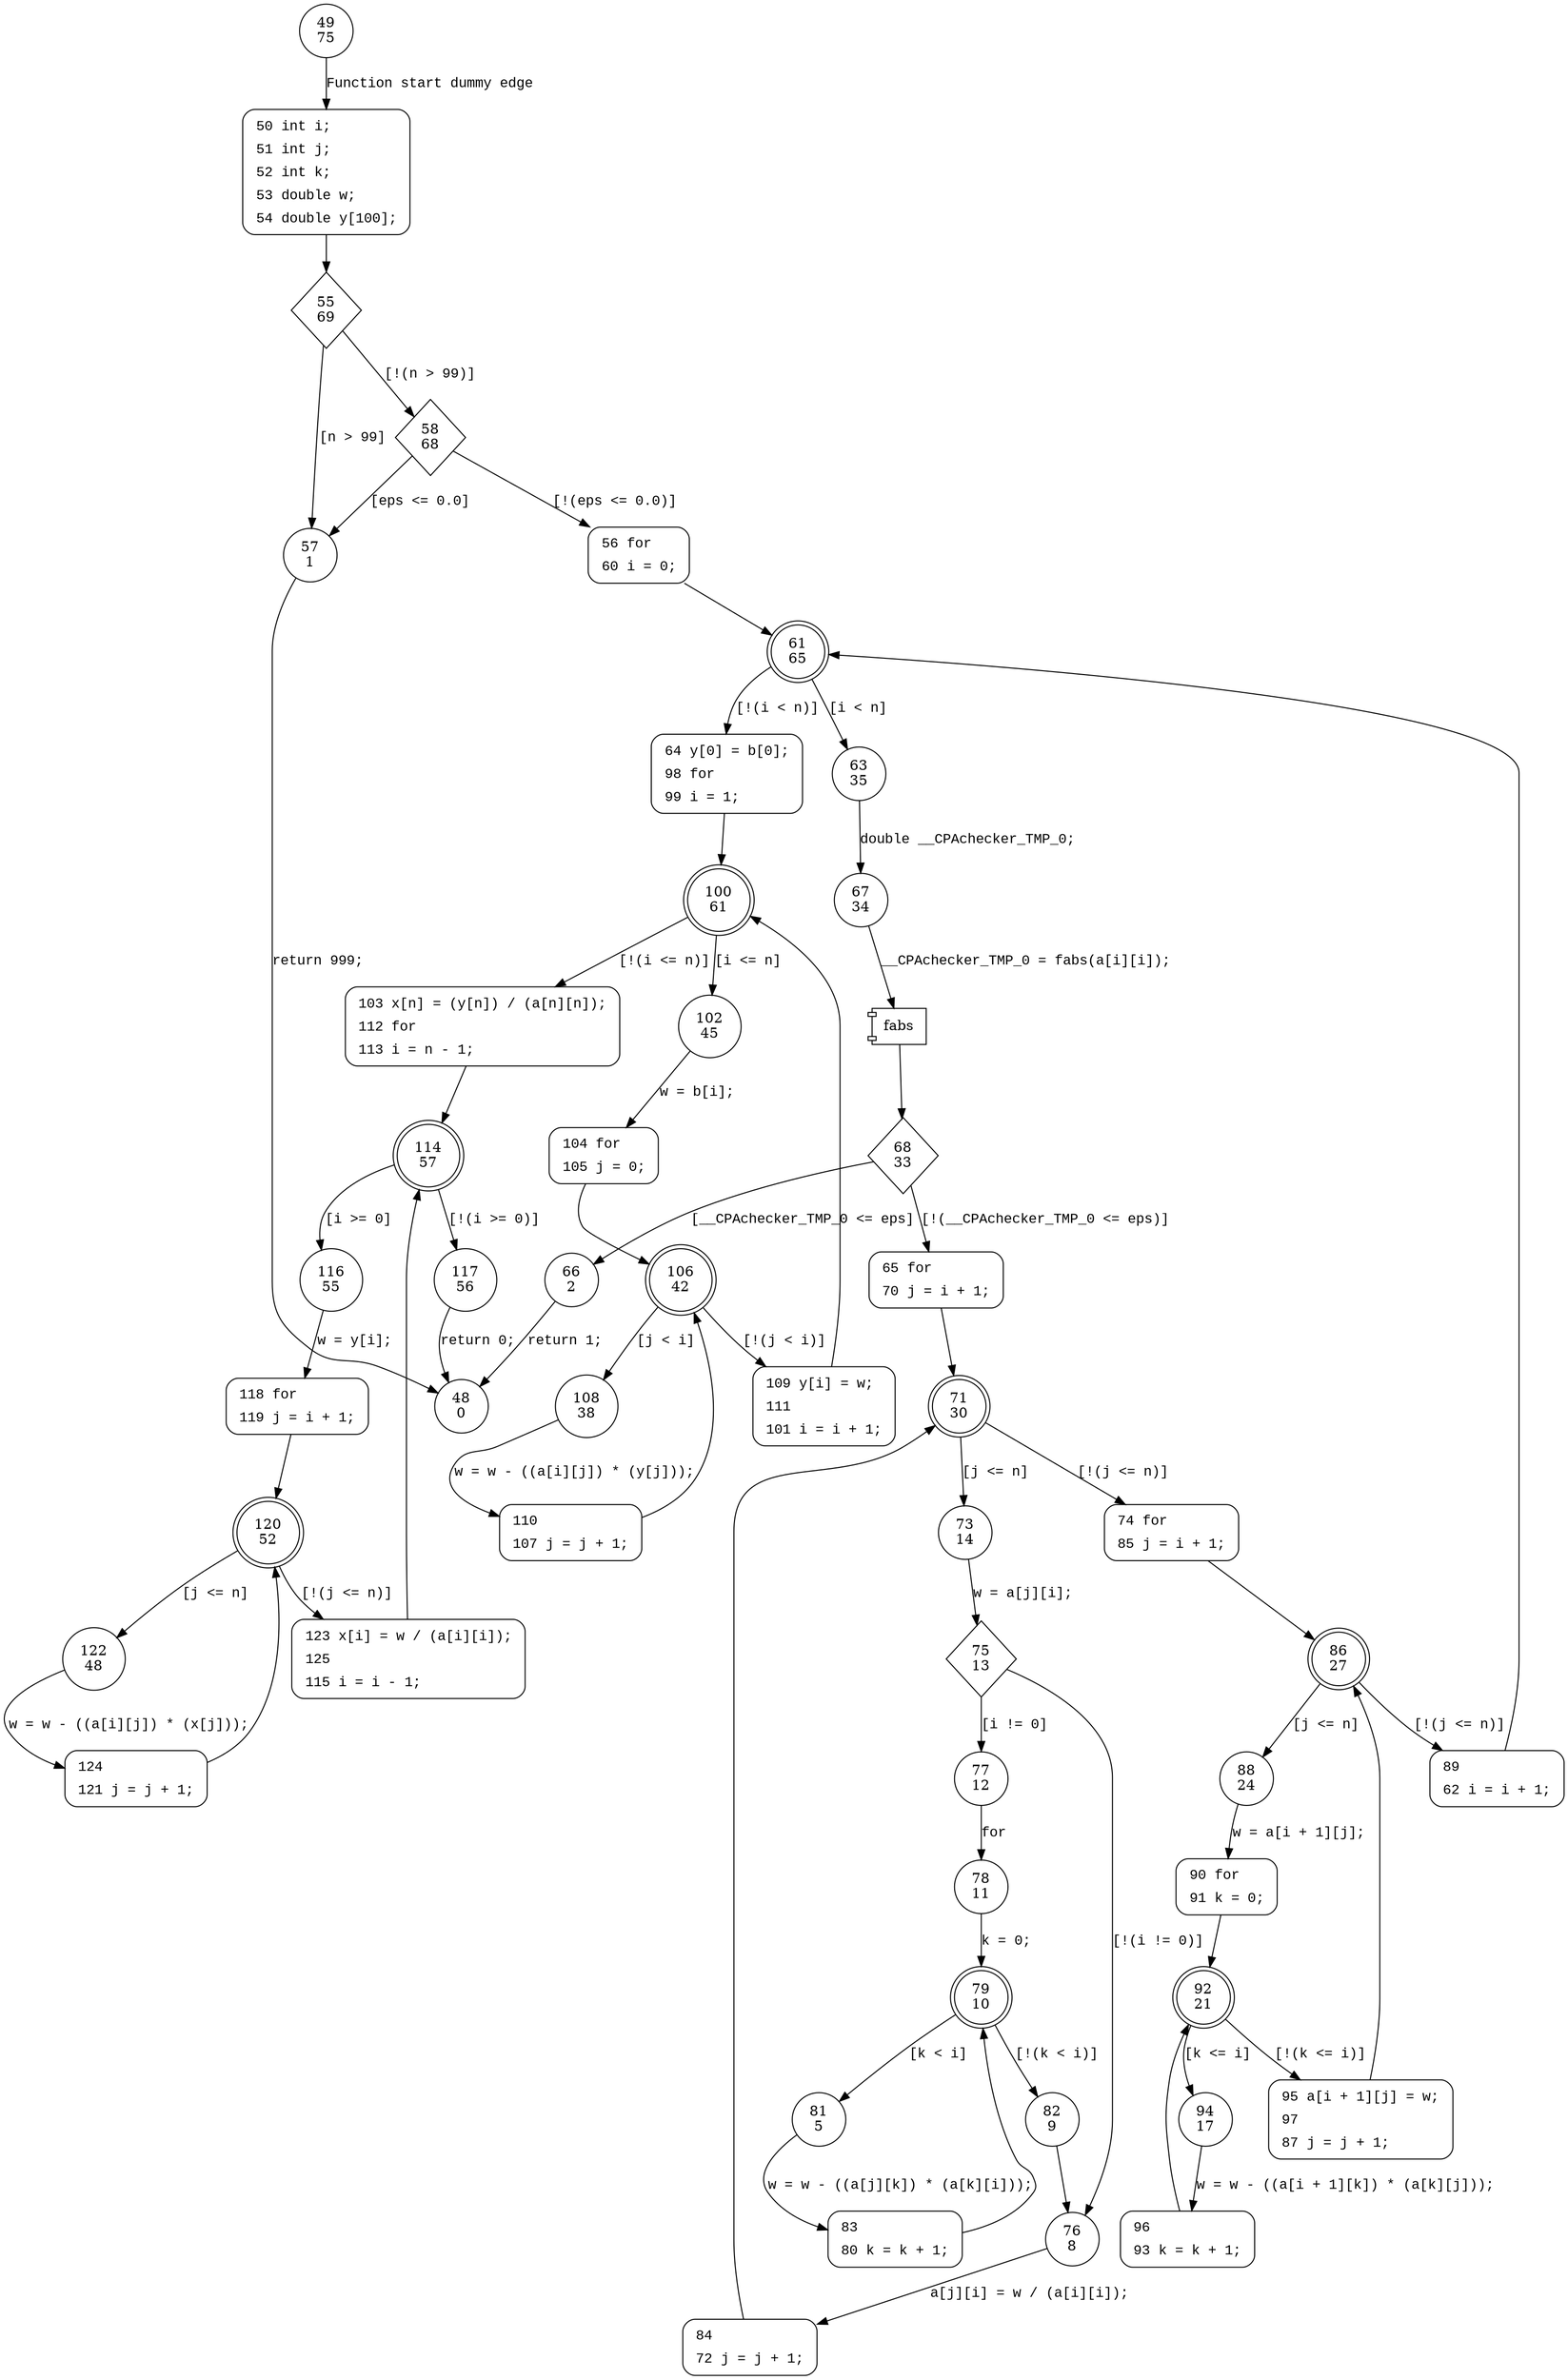 digraph ludcmp {
49 [shape="circle" label="49\n75"]
50 [shape="circle" label="50\n74"]
55 [shape="diamond" label="55\n69"]
57 [shape="circle" label="57\n1"]
58 [shape="diamond" label="58\n68"]
56 [shape="circle" label="56\n67"]
61 [shape="doublecircle" label="61\n65"]
63 [shape="circle" label="63\n35"]
64 [shape="circle" label="64\n64"]
100 [shape="doublecircle" label="100\n61"]
102 [shape="circle" label="102\n45"]
103 [shape="circle" label="103\n60"]
114 [shape="doublecircle" label="114\n57"]
116 [shape="circle" label="116\n55"]
117 [shape="circle" label="117\n56"]
118 [shape="circle" label="118\n54"]
120 [shape="doublecircle" label="120\n52"]
122 [shape="circle" label="122\n48"]
123 [shape="circle" label="123\n51"]
124 [shape="circle" label="124\n47"]
104 [shape="circle" label="104\n44"]
106 [shape="doublecircle" label="106\n42"]
108 [shape="circle" label="108\n38"]
109 [shape="circle" label="109\n41"]
110 [shape="circle" label="110\n37"]
67 [shape="circle" label="67\n34"]
68 [shape="diamond" label="68\n33"]
66 [shape="circle" label="66\n2"]
65 [shape="circle" label="65\n32"]
71 [shape="doublecircle" label="71\n30"]
73 [shape="circle" label="73\n14"]
74 [shape="circle" label="74\n29"]
86 [shape="doublecircle" label="86\n27"]
88 [shape="circle" label="88\n24"]
89 [shape="circle" label="89\n26"]
90 [shape="circle" label="90\n23"]
92 [shape="doublecircle" label="92\n21"]
94 [shape="circle" label="94\n17"]
95 [shape="circle" label="95\n20"]
96 [shape="circle" label="96\n16"]
75 [shape="diamond" label="75\n13"]
77 [shape="circle" label="77\n12"]
76 [shape="circle" label="76\n8"]
84 [shape="circle" label="84\n7"]
78 [shape="circle" label="78\n11"]
79 [shape="doublecircle" label="79\n10"]
81 [shape="circle" label="81\n5"]
82 [shape="circle" label="82\n9"]
83 [shape="circle" label="83\n4"]
48 [shape="circle" label="48\n0"]
50 [style="filled,bold" penwidth="1" fillcolor="white" fontname="Courier New" shape="Mrecord" label=<<table border="0" cellborder="0" cellpadding="3" bgcolor="white"><tr><td align="right">50</td><td align="left">int i;</td></tr><tr><td align="right">51</td><td align="left">int j;</td></tr><tr><td align="right">52</td><td align="left">int k;</td></tr><tr><td align="right">53</td><td align="left">double w;</td></tr><tr><td align="right">54</td><td align="left">double y[100];</td></tr></table>>]
50 -> 55[label=""]
56 [style="filled,bold" penwidth="1" fillcolor="white" fontname="Courier New" shape="Mrecord" label=<<table border="0" cellborder="0" cellpadding="3" bgcolor="white"><tr><td align="right">56</td><td align="left">for</td></tr><tr><td align="right">60</td><td align="left">i = 0;</td></tr></table>>]
56 -> 61[label=""]
64 [style="filled,bold" penwidth="1" fillcolor="white" fontname="Courier New" shape="Mrecord" label=<<table border="0" cellborder="0" cellpadding="3" bgcolor="white"><tr><td align="right">64</td><td align="left">y[0] = b[0];</td></tr><tr><td align="right">98</td><td align="left">for</td></tr><tr><td align="right">99</td><td align="left">i = 1;</td></tr></table>>]
64 -> 100[label=""]
103 [style="filled,bold" penwidth="1" fillcolor="white" fontname="Courier New" shape="Mrecord" label=<<table border="0" cellborder="0" cellpadding="3" bgcolor="white"><tr><td align="right">103</td><td align="left">x[n] = (y[n]) / (a[n][n]);</td></tr><tr><td align="right">112</td><td align="left">for</td></tr><tr><td align="right">113</td><td align="left">i = n - 1;</td></tr></table>>]
103 -> 114[label=""]
118 [style="filled,bold" penwidth="1" fillcolor="white" fontname="Courier New" shape="Mrecord" label=<<table border="0" cellborder="0" cellpadding="3" bgcolor="white"><tr><td align="right">118</td><td align="left">for</td></tr><tr><td align="right">119</td><td align="left">j = i + 1;</td></tr></table>>]
118 -> 120[label=""]
123 [style="filled,bold" penwidth="1" fillcolor="white" fontname="Courier New" shape="Mrecord" label=<<table border="0" cellborder="0" cellpadding="3" bgcolor="white"><tr><td align="right">123</td><td align="left">x[i] = w / (a[i][i]);</td></tr><tr><td align="right">125</td><td align="left"></td></tr><tr><td align="right">115</td><td align="left">i = i - 1;</td></tr></table>>]
123 -> 114[label=""]
124 [style="filled,bold" penwidth="1" fillcolor="white" fontname="Courier New" shape="Mrecord" label=<<table border="0" cellborder="0" cellpadding="3" bgcolor="white"><tr><td align="right">124</td><td align="left"></td></tr><tr><td align="right">121</td><td align="left">j = j + 1;</td></tr></table>>]
124 -> 120[label=""]
104 [style="filled,bold" penwidth="1" fillcolor="white" fontname="Courier New" shape="Mrecord" label=<<table border="0" cellborder="0" cellpadding="3" bgcolor="white"><tr><td align="right">104</td><td align="left">for</td></tr><tr><td align="right">105</td><td align="left">j = 0;</td></tr></table>>]
104 -> 106[label=""]
109 [style="filled,bold" penwidth="1" fillcolor="white" fontname="Courier New" shape="Mrecord" label=<<table border="0" cellborder="0" cellpadding="3" bgcolor="white"><tr><td align="right">109</td><td align="left">y[i] = w;</td></tr><tr><td align="right">111</td><td align="left"></td></tr><tr><td align="right">101</td><td align="left">i = i + 1;</td></tr></table>>]
109 -> 100[label=""]
110 [style="filled,bold" penwidth="1" fillcolor="white" fontname="Courier New" shape="Mrecord" label=<<table border="0" cellborder="0" cellpadding="3" bgcolor="white"><tr><td align="right">110</td><td align="left"></td></tr><tr><td align="right">107</td><td align="left">j = j + 1;</td></tr></table>>]
110 -> 106[label=""]
65 [style="filled,bold" penwidth="1" fillcolor="white" fontname="Courier New" shape="Mrecord" label=<<table border="0" cellborder="0" cellpadding="3" bgcolor="white"><tr><td align="right">65</td><td align="left">for</td></tr><tr><td align="right">70</td><td align="left">j = i + 1;</td></tr></table>>]
65 -> 71[label=""]
74 [style="filled,bold" penwidth="1" fillcolor="white" fontname="Courier New" shape="Mrecord" label=<<table border="0" cellborder="0" cellpadding="3" bgcolor="white"><tr><td align="right">74</td><td align="left">for</td></tr><tr><td align="right">85</td><td align="left">j = i + 1;</td></tr></table>>]
74 -> 86[label=""]
89 [style="filled,bold" penwidth="1" fillcolor="white" fontname="Courier New" shape="Mrecord" label=<<table border="0" cellborder="0" cellpadding="3" bgcolor="white"><tr><td align="right">89</td><td align="left"></td></tr><tr><td align="right">62</td><td align="left">i = i + 1;</td></tr></table>>]
89 -> 61[label=""]
90 [style="filled,bold" penwidth="1" fillcolor="white" fontname="Courier New" shape="Mrecord" label=<<table border="0" cellborder="0" cellpadding="3" bgcolor="white"><tr><td align="right">90</td><td align="left">for</td></tr><tr><td align="right">91</td><td align="left">k = 0;</td></tr></table>>]
90 -> 92[label=""]
95 [style="filled,bold" penwidth="1" fillcolor="white" fontname="Courier New" shape="Mrecord" label=<<table border="0" cellborder="0" cellpadding="3" bgcolor="white"><tr><td align="right">95</td><td align="left">a[i + 1][j] = w;</td></tr><tr><td align="right">97</td><td align="left"></td></tr><tr><td align="right">87</td><td align="left">j = j + 1;</td></tr></table>>]
95 -> 86[label=""]
96 [style="filled,bold" penwidth="1" fillcolor="white" fontname="Courier New" shape="Mrecord" label=<<table border="0" cellborder="0" cellpadding="3" bgcolor="white"><tr><td align="right">96</td><td align="left"></td></tr><tr><td align="right">93</td><td align="left">k = k + 1;</td></tr></table>>]
96 -> 92[label=""]
84 [style="filled,bold" penwidth="1" fillcolor="white" fontname="Courier New" shape="Mrecord" label=<<table border="0" cellborder="0" cellpadding="3" bgcolor="white"><tr><td align="right">84</td><td align="left"></td></tr><tr><td align="right">72</td><td align="left">j = j + 1;</td></tr></table>>]
84 -> 71[label=""]
83 [style="filled,bold" penwidth="1" fillcolor="white" fontname="Courier New" shape="Mrecord" label=<<table border="0" cellborder="0" cellpadding="3" bgcolor="white"><tr><td align="right">83</td><td align="left"></td></tr><tr><td align="right">80</td><td align="left">k = k + 1;</td></tr></table>>]
83 -> 79[label=""]
49 -> 50 [label="Function start dummy edge" fontname="Courier New"]
55 -> 57 [label="[n > 99]" fontname="Courier New"]
55 -> 58 [label="[!(n > 99)]" fontname="Courier New"]
58 -> 57 [label="[eps <= 0.0]" fontname="Courier New"]
58 -> 56 [label="[!(eps <= 0.0)]" fontname="Courier New"]
61 -> 63 [label="[i < n]" fontname="Courier New"]
61 -> 64 [label="[!(i < n)]" fontname="Courier New"]
100 -> 102 [label="[i <= n]" fontname="Courier New"]
100 -> 103 [label="[!(i <= n)]" fontname="Courier New"]
114 -> 116 [label="[i >= 0]" fontname="Courier New"]
114 -> 117 [label="[!(i >= 0)]" fontname="Courier New"]
116 -> 118 [label="w = y[i];" fontname="Courier New"]
120 -> 122 [label="[j <= n]" fontname="Courier New"]
120 -> 123 [label="[!(j <= n)]" fontname="Courier New"]
122 -> 124 [label="w = w - ((a[i][j]) * (x[j]));" fontname="Courier New"]
102 -> 104 [label="w = b[i];" fontname="Courier New"]
106 -> 108 [label="[j < i]" fontname="Courier New"]
106 -> 109 [label="[!(j < i)]" fontname="Courier New"]
108 -> 110 [label="w = w - ((a[i][j]) * (y[j]));" fontname="Courier New"]
63 -> 67 [label="double __CPAchecker_TMP_0;" fontname="Courier New"]
100001 [shape="component" label="fabs"]
67 -> 100001 [label="__CPAchecker_TMP_0 = fabs(a[i][i]);" fontname="Courier New"]
100001 -> 68 [label="" fontname="Courier New"]
68 -> 66 [label="[__CPAchecker_TMP_0 <= eps]" fontname="Courier New"]
68 -> 65 [label="[!(__CPAchecker_TMP_0 <= eps)]" fontname="Courier New"]
71 -> 73 [label="[j <= n]" fontname="Courier New"]
71 -> 74 [label="[!(j <= n)]" fontname="Courier New"]
86 -> 88 [label="[j <= n]" fontname="Courier New"]
86 -> 89 [label="[!(j <= n)]" fontname="Courier New"]
88 -> 90 [label="w = a[i + 1][j];" fontname="Courier New"]
92 -> 94 [label="[k <= i]" fontname="Courier New"]
92 -> 95 [label="[!(k <= i)]" fontname="Courier New"]
94 -> 96 [label="w = w - ((a[i + 1][k]) * (a[k][j]));" fontname="Courier New"]
73 -> 75 [label="w = a[j][i];" fontname="Courier New"]
75 -> 77 [label="[i != 0]" fontname="Courier New"]
75 -> 76 [label="[!(i != 0)]" fontname="Courier New"]
76 -> 84 [label="a[j][i] = w / (a[i][i]);" fontname="Courier New"]
77 -> 78 [label="for" fontname="Courier New"]
79 -> 81 [label="[k < i]" fontname="Courier New"]
79 -> 82 [label="[!(k < i)]" fontname="Courier New"]
81 -> 83 [label="w = w - ((a[j][k]) * (a[k][i]));" fontname="Courier New"]
66 -> 48 [label="return 1;" fontname="Courier New"]
57 -> 48 [label="return 999;" fontname="Courier New"]
117 -> 48 [label="return 0;" fontname="Courier New"]
78 -> 79 [label="k = 0;" fontname="Courier New"]
82 -> 76 [label="" fontname="Courier New"]
}